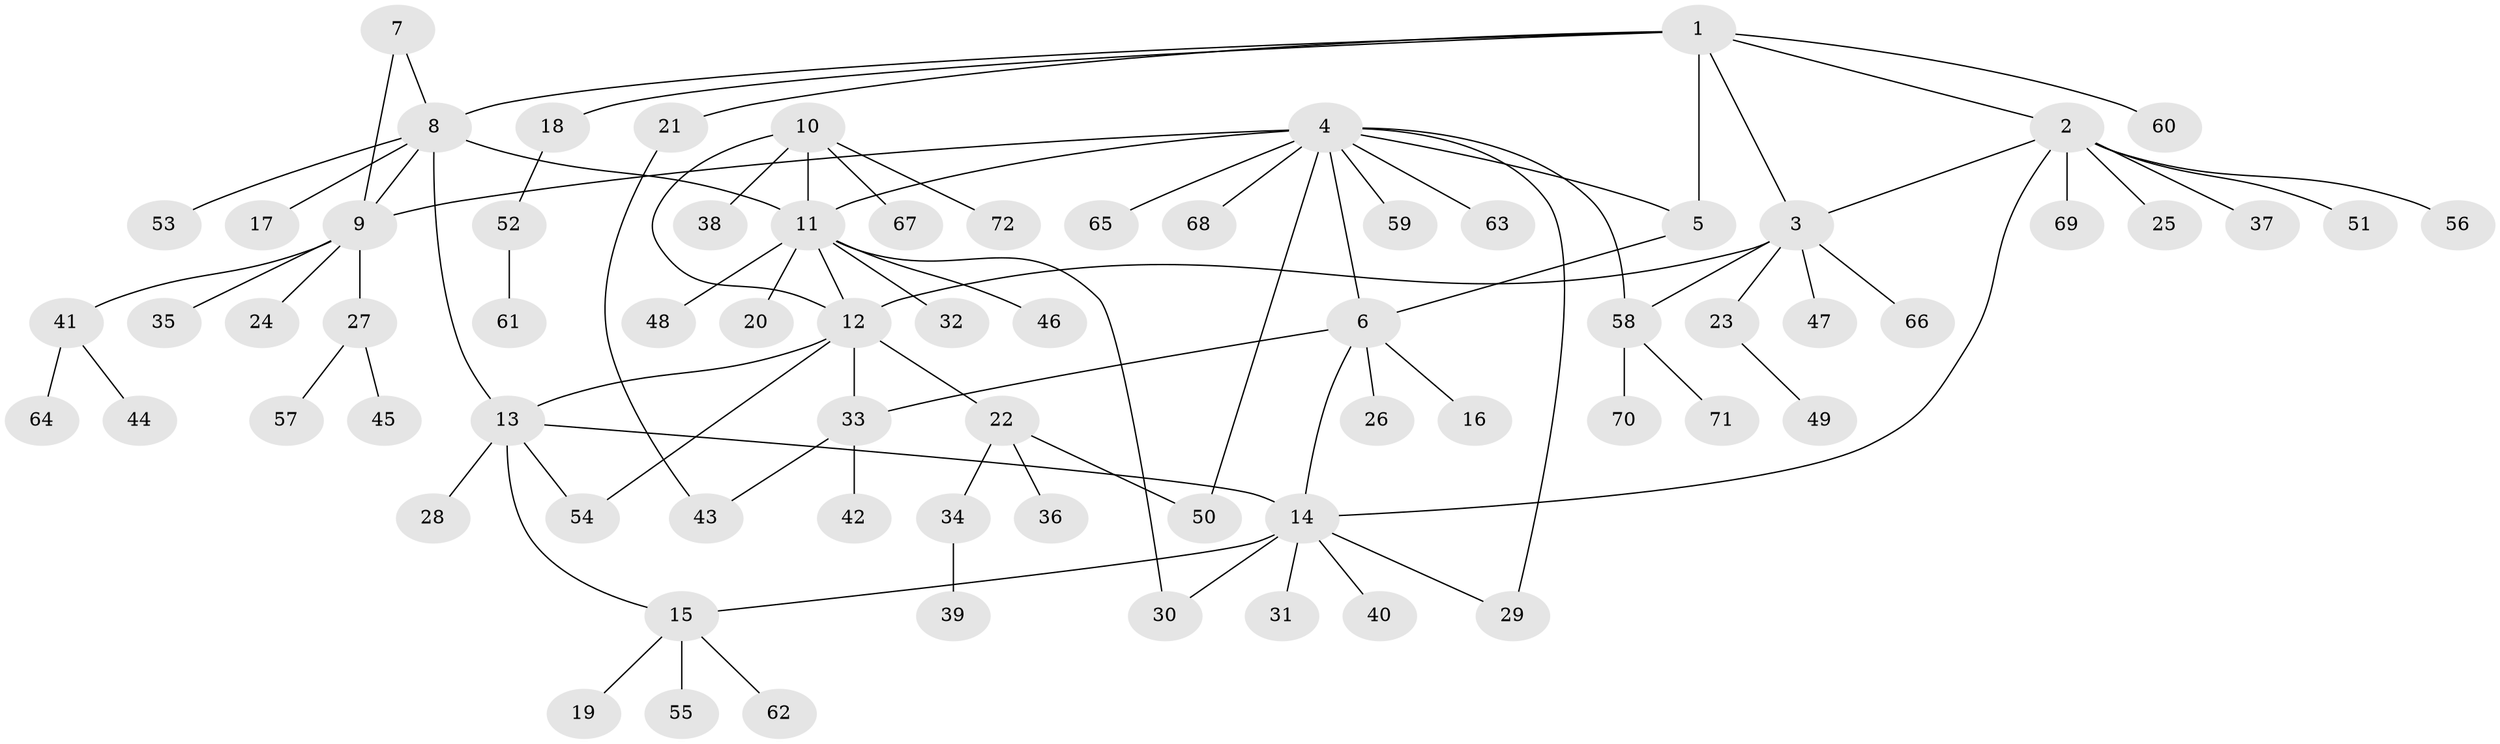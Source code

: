 // Generated by graph-tools (version 1.1) at 2025/02/03/09/25 03:02:44]
// undirected, 72 vertices, 89 edges
graph export_dot {
graph [start="1"]
  node [color=gray90,style=filled];
  1;
  2;
  3;
  4;
  5;
  6;
  7;
  8;
  9;
  10;
  11;
  12;
  13;
  14;
  15;
  16;
  17;
  18;
  19;
  20;
  21;
  22;
  23;
  24;
  25;
  26;
  27;
  28;
  29;
  30;
  31;
  32;
  33;
  34;
  35;
  36;
  37;
  38;
  39;
  40;
  41;
  42;
  43;
  44;
  45;
  46;
  47;
  48;
  49;
  50;
  51;
  52;
  53;
  54;
  55;
  56;
  57;
  58;
  59;
  60;
  61;
  62;
  63;
  64;
  65;
  66;
  67;
  68;
  69;
  70;
  71;
  72;
  1 -- 2;
  1 -- 3;
  1 -- 5;
  1 -- 8;
  1 -- 18;
  1 -- 21;
  1 -- 60;
  2 -- 3;
  2 -- 14;
  2 -- 25;
  2 -- 37;
  2 -- 51;
  2 -- 56;
  2 -- 69;
  3 -- 12;
  3 -- 23;
  3 -- 47;
  3 -- 58;
  3 -- 66;
  4 -- 5;
  4 -- 6;
  4 -- 9;
  4 -- 11;
  4 -- 29;
  4 -- 50;
  4 -- 58;
  4 -- 59;
  4 -- 63;
  4 -- 65;
  4 -- 68;
  5 -- 6;
  6 -- 14;
  6 -- 16;
  6 -- 26;
  6 -- 33;
  7 -- 8;
  7 -- 9;
  8 -- 9;
  8 -- 11;
  8 -- 13;
  8 -- 17;
  8 -- 53;
  9 -- 24;
  9 -- 27;
  9 -- 35;
  9 -- 41;
  10 -- 11;
  10 -- 12;
  10 -- 38;
  10 -- 67;
  10 -- 72;
  11 -- 12;
  11 -- 20;
  11 -- 30;
  11 -- 32;
  11 -- 46;
  11 -- 48;
  12 -- 13;
  12 -- 22;
  12 -- 33;
  12 -- 54;
  13 -- 14;
  13 -- 15;
  13 -- 28;
  13 -- 54;
  14 -- 15;
  14 -- 29;
  14 -- 30;
  14 -- 31;
  14 -- 40;
  15 -- 19;
  15 -- 55;
  15 -- 62;
  18 -- 52;
  21 -- 43;
  22 -- 34;
  22 -- 36;
  22 -- 50;
  23 -- 49;
  27 -- 45;
  27 -- 57;
  33 -- 42;
  33 -- 43;
  34 -- 39;
  41 -- 44;
  41 -- 64;
  52 -- 61;
  58 -- 70;
  58 -- 71;
}
